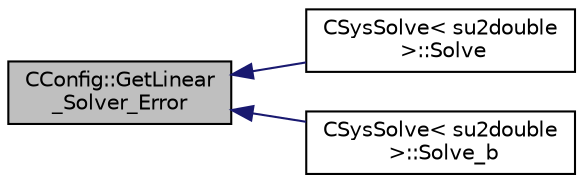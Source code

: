 digraph "CConfig::GetLinear_Solver_Error"
{
  edge [fontname="Helvetica",fontsize="10",labelfontname="Helvetica",labelfontsize="10"];
  node [fontname="Helvetica",fontsize="10",shape=record];
  rankdir="LR";
  Node6167 [label="CConfig::GetLinear\l_Solver_Error",height=0.2,width=0.4,color="black", fillcolor="grey75", style="filled", fontcolor="black"];
  Node6167 -> Node6168 [dir="back",color="midnightblue",fontsize="10",style="solid",fontname="Helvetica"];
  Node6168 [label="CSysSolve\< su2double\l \>::Solve",height=0.2,width=0.4,color="black", fillcolor="white", style="filled",URL="$class_c_sys_solve.html#a47c0bf85c252de49cdb04f254c6b2d2f",tooltip="Solve the linear system using a Krylov subspace method. "];
  Node6167 -> Node6169 [dir="back",color="midnightblue",fontsize="10",style="solid",fontname="Helvetica"];
  Node6169 [label="CSysSolve\< su2double\l \>::Solve_b",height=0.2,width=0.4,color="black", fillcolor="white", style="filled",URL="$class_c_sys_solve.html#a5c501b77244d683ef143ee3146fe0a84",tooltip="Solve the adjoint linear system using a Krylov subspace method. "];
}
